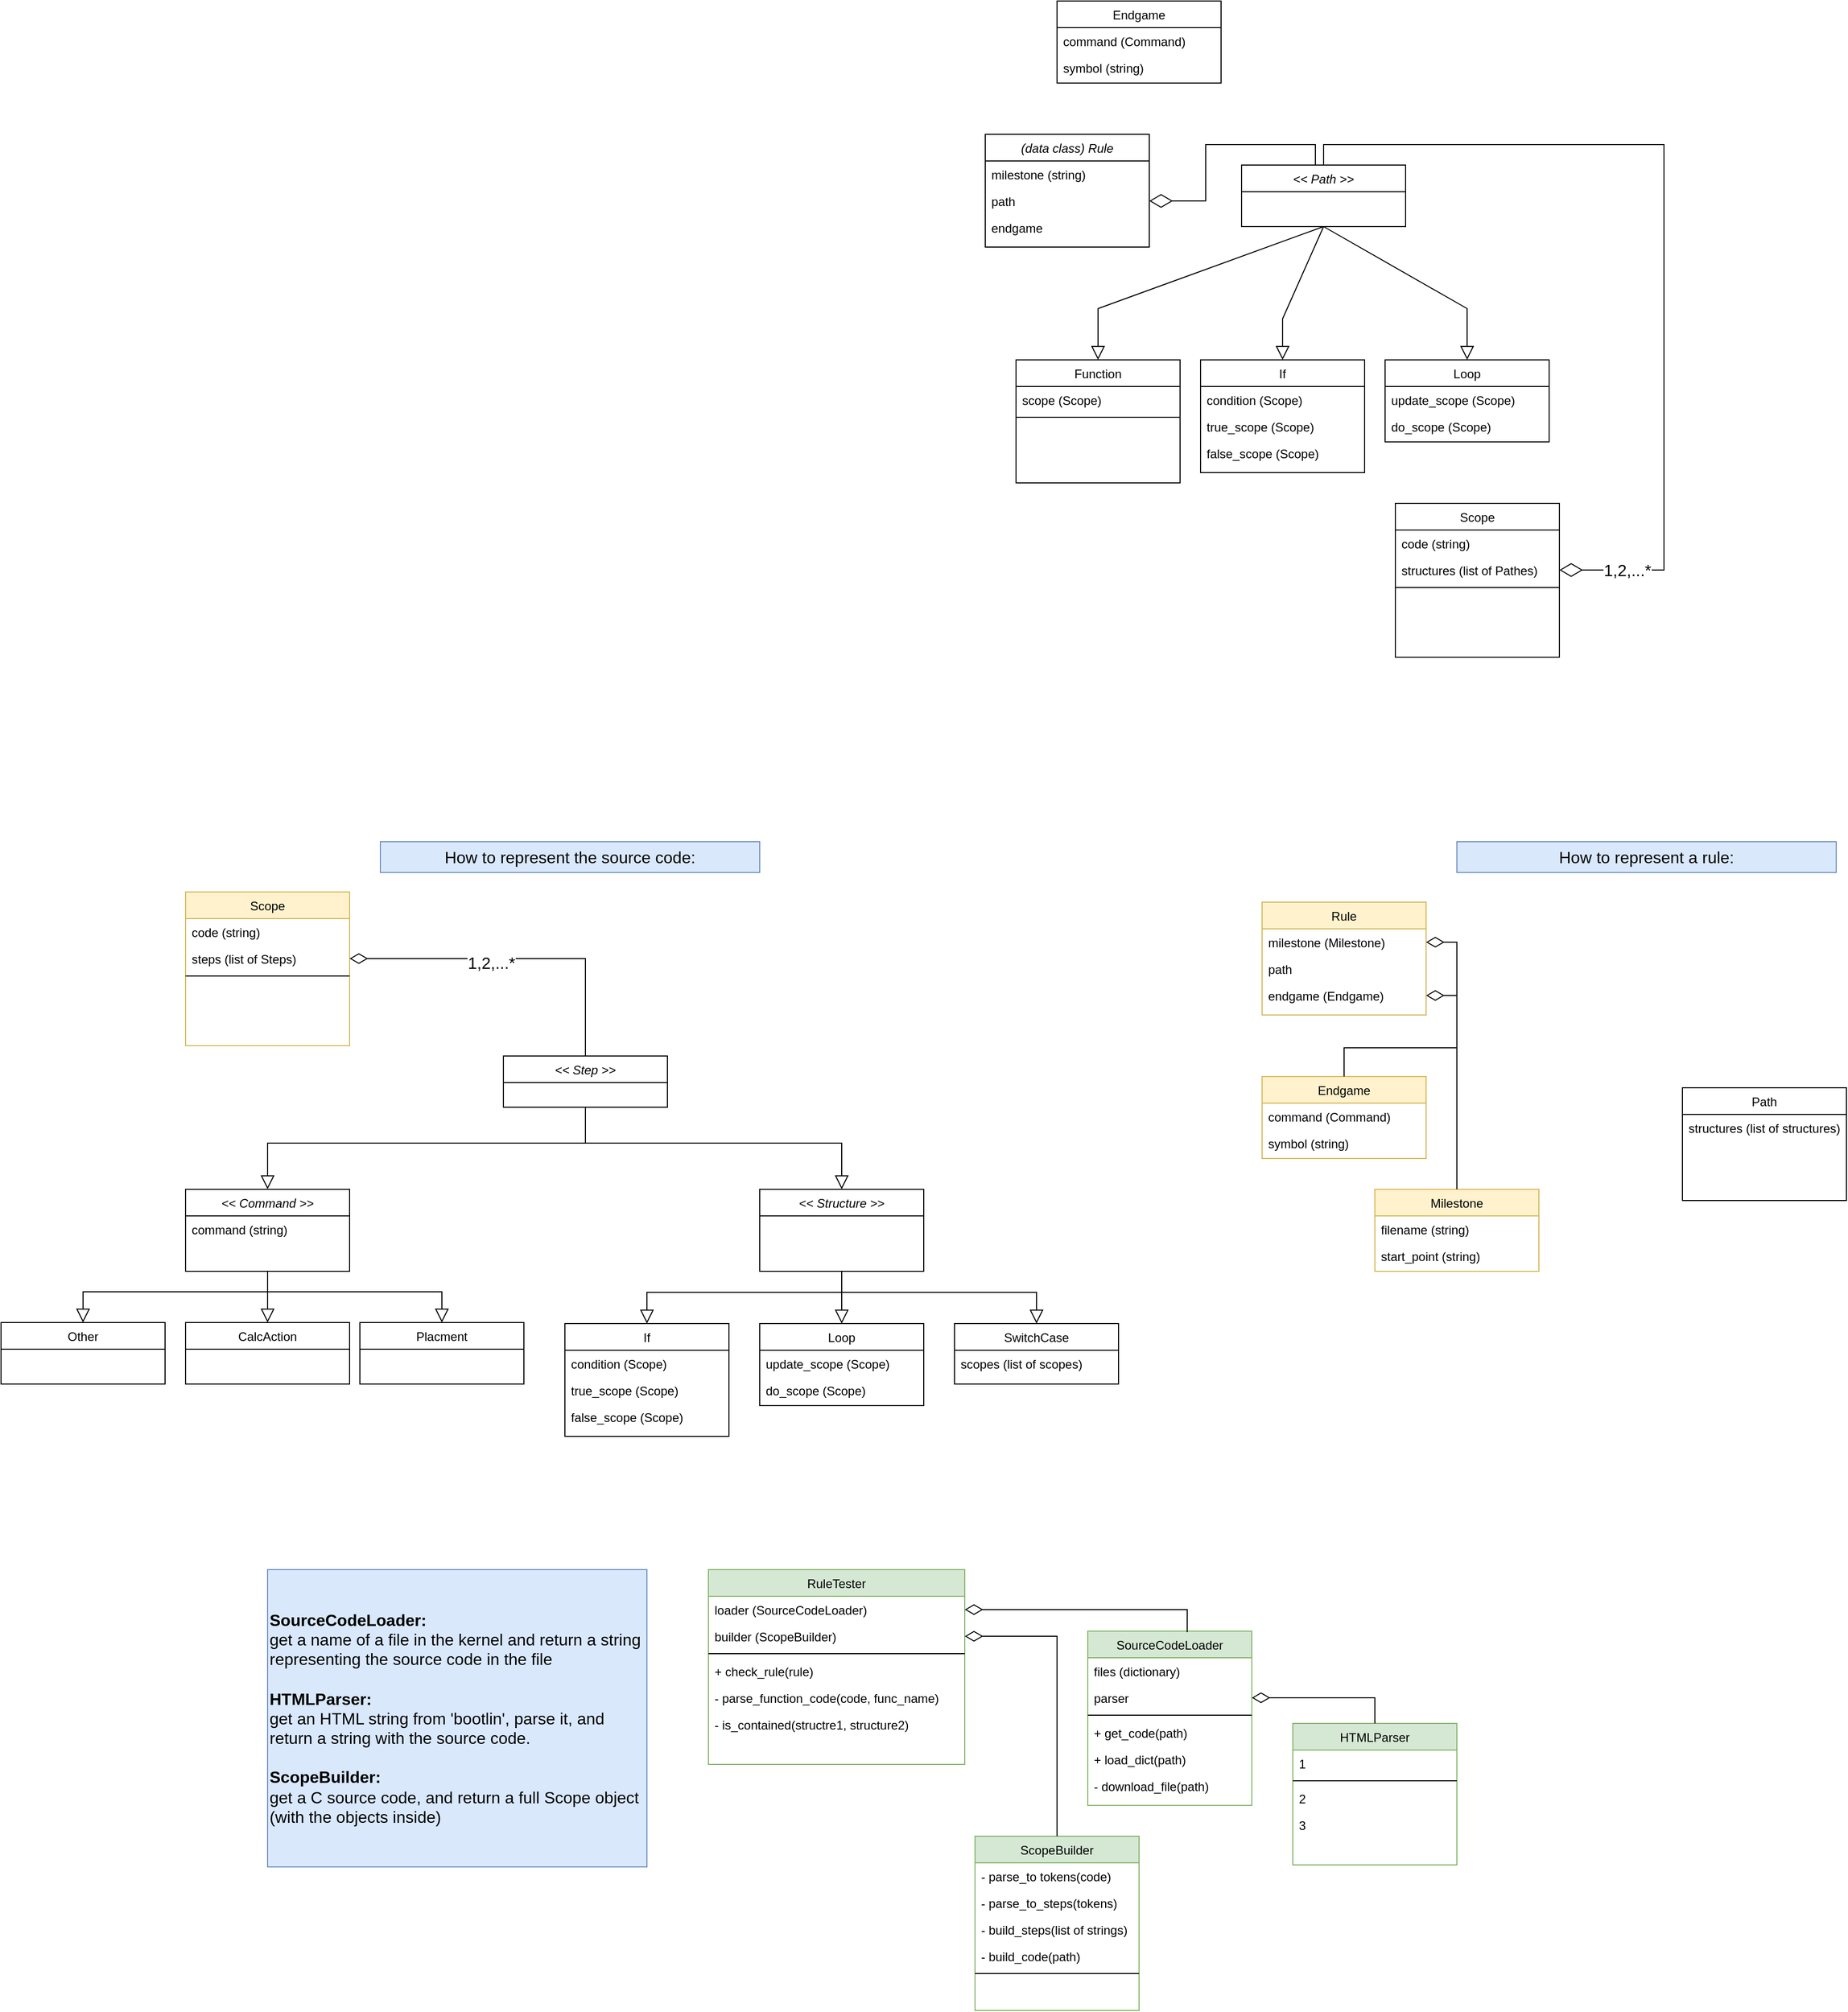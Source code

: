 <mxfile version="16.5.2" type="github">
  <diagram id="C5RBs43oDa-KdzZeNtuy" name="Page-1">
    <mxGraphModel dx="3076" dy="1963" grid="1" gridSize="10" guides="1" tooltips="1" connect="1" arrows="1" fold="1" page="1" pageScale="1" pageWidth="827" pageHeight="1169" math="0" shadow="0">
      <root>
        <mxCell id="WIyWlLk6GJQsqaUBKTNV-0" />
        <mxCell id="WIyWlLk6GJQsqaUBKTNV-1" parent="WIyWlLk6GJQsqaUBKTNV-0" />
        <mxCell id="zkfFHV4jXpPFQw0GAbJ--0" value="(data class) Rule" style="swimlane;fontStyle=2;align=center;verticalAlign=top;childLayout=stackLayout;horizontal=1;startSize=26;horizontalStack=0;resizeParent=1;resizeLast=0;collapsible=1;marginBottom=0;rounded=0;shadow=0;strokeWidth=1;" parent="WIyWlLk6GJQsqaUBKTNV-1" vertex="1">
          <mxGeometry x="-230" y="-920" width="160" height="110" as="geometry">
            <mxRectangle x="230" y="140" width="160" height="26" as="alternateBounds" />
          </mxGeometry>
        </mxCell>
        <mxCell id="zkfFHV4jXpPFQw0GAbJ--1" value="milestone (string)" style="text;align=left;verticalAlign=top;spacingLeft=4;spacingRight=4;overflow=hidden;rotatable=0;points=[[0,0.5],[1,0.5]];portConstraint=eastwest;" parent="zkfFHV4jXpPFQw0GAbJ--0" vertex="1">
          <mxGeometry y="26" width="160" height="26" as="geometry" />
        </mxCell>
        <mxCell id="zkfFHV4jXpPFQw0GAbJ--2" value="path" style="text;align=left;verticalAlign=top;spacingLeft=4;spacingRight=4;overflow=hidden;rotatable=0;points=[[0,0.5],[1,0.5]];portConstraint=eastwest;rounded=0;shadow=0;html=0;" parent="zkfFHV4jXpPFQw0GAbJ--0" vertex="1">
          <mxGeometry y="52" width="160" height="26" as="geometry" />
        </mxCell>
        <mxCell id="zkfFHV4jXpPFQw0GAbJ--3" value="endgame" style="text;align=left;verticalAlign=top;spacingLeft=4;spacingRight=4;overflow=hidden;rotatable=0;points=[[0,0.5],[1,0.5]];portConstraint=eastwest;rounded=0;shadow=0;html=0;" parent="zkfFHV4jXpPFQw0GAbJ--0" vertex="1">
          <mxGeometry y="78" width="160" height="26" as="geometry" />
        </mxCell>
        <mxCell id="aSu28l9oM5dl4ALJ778j-26" style="rounded=0;orthogonalLoop=1;jettySize=auto;html=1;exitX=0.5;exitY=1;exitDx=0;exitDy=0;entryX=0.5;entryY=0;entryDx=0;entryDy=0;endSize=11;endArrow=block;endFill=0;" parent="WIyWlLk6GJQsqaUBKTNV-1" source="zkfFHV4jXpPFQw0GAbJ--17" target="aSu28l9oM5dl4ALJ778j-20" edge="1">
          <mxGeometry relative="1" as="geometry">
            <Array as="points">
              <mxPoint x="240" y="-750" />
            </Array>
          </mxGeometry>
        </mxCell>
        <mxCell id="aSu28l9oM5dl4ALJ778j-27" style="edgeStyle=none;rounded=0;orthogonalLoop=1;jettySize=auto;html=1;exitX=0.5;exitY=1;exitDx=0;exitDy=0;entryX=0.5;entryY=0;entryDx=0;entryDy=0;endArrow=block;endFill=0;startSize=20;endSize=11;" parent="WIyWlLk6GJQsqaUBKTNV-1" source="zkfFHV4jXpPFQw0GAbJ--17" target="aSu28l9oM5dl4ALJ778j-0" edge="1">
          <mxGeometry relative="1" as="geometry">
            <Array as="points">
              <mxPoint x="-120" y="-750" />
            </Array>
          </mxGeometry>
        </mxCell>
        <mxCell id="aSu28l9oM5dl4ALJ778j-28" value="" style="edgeStyle=none;rounded=0;orthogonalLoop=1;jettySize=auto;html=1;entryX=0.5;entryY=0;entryDx=0;entryDy=0;exitX=0.5;exitY=1;exitDx=0;exitDy=0;endSize=11;endArrow=block;endFill=0;" parent="WIyWlLk6GJQsqaUBKTNV-1" source="zkfFHV4jXpPFQw0GAbJ--17" target="aSu28l9oM5dl4ALJ778j-16" edge="1">
          <mxGeometry relative="1" as="geometry">
            <Array as="points">
              <mxPoint x="60" y="-740" />
            </Array>
          </mxGeometry>
        </mxCell>
        <mxCell id="zkfFHV4jXpPFQw0GAbJ--17" value="&lt;&lt; Path &gt;&gt;" style="swimlane;fontStyle=2;align=center;verticalAlign=top;childLayout=stackLayout;horizontal=1;startSize=26;horizontalStack=0;resizeParent=1;resizeLast=0;collapsible=1;marginBottom=0;rounded=0;shadow=0;strokeWidth=1;" parent="WIyWlLk6GJQsqaUBKTNV-1" vertex="1">
          <mxGeometry x="20" y="-890" width="160" height="60" as="geometry">
            <mxRectangle x="550" y="140" width="160" height="26" as="alternateBounds" />
          </mxGeometry>
        </mxCell>
        <mxCell id="dLPN3ZFHaruueqm9p9zC-0" value="SourceCodeLoader" style="swimlane;fontStyle=0;align=center;verticalAlign=top;childLayout=stackLayout;horizontal=1;startSize=26;horizontalStack=0;resizeParent=1;resizeLast=0;collapsible=1;marginBottom=0;rounded=0;shadow=0;strokeWidth=1;fillColor=#d5e8d4;strokeColor=#82b366;" parent="WIyWlLk6GJQsqaUBKTNV-1" vertex="1">
          <mxGeometry x="-130" y="540" width="160" height="170" as="geometry">
            <mxRectangle x="230" y="140" width="160" height="26" as="alternateBounds" />
          </mxGeometry>
        </mxCell>
        <mxCell id="dLPN3ZFHaruueqm9p9zC-1" value="files (dictionary)" style="text;align=left;verticalAlign=top;spacingLeft=4;spacingRight=4;overflow=hidden;rotatable=0;points=[[0,0.5],[1,0.5]];portConstraint=eastwest;" parent="dLPN3ZFHaruueqm9p9zC-0" vertex="1">
          <mxGeometry y="26" width="160" height="26" as="geometry" />
        </mxCell>
        <mxCell id="dLPN3ZFHaruueqm9p9zC-2" value="parser" style="text;align=left;verticalAlign=top;spacingLeft=4;spacingRight=4;overflow=hidden;rotatable=0;points=[[0,0.5],[1,0.5]];portConstraint=eastwest;rounded=0;shadow=0;html=0;" parent="dLPN3ZFHaruueqm9p9zC-0" vertex="1">
          <mxGeometry y="52" width="160" height="26" as="geometry" />
        </mxCell>
        <mxCell id="dLPN3ZFHaruueqm9p9zC-4" value="" style="line;html=1;strokeWidth=1;align=left;verticalAlign=middle;spacingTop=-1;spacingLeft=3;spacingRight=3;rotatable=0;labelPosition=right;points=[];portConstraint=eastwest;" parent="dLPN3ZFHaruueqm9p9zC-0" vertex="1">
          <mxGeometry y="78" width="160" height="8" as="geometry" />
        </mxCell>
        <mxCell id="dLPN3ZFHaruueqm9p9zC-5" value="+ get_code(path)" style="text;align=left;verticalAlign=top;spacingLeft=4;spacingRight=4;overflow=hidden;rotatable=0;points=[[0,0.5],[1,0.5]];portConstraint=eastwest;" parent="dLPN3ZFHaruueqm9p9zC-0" vertex="1">
          <mxGeometry y="86" width="160" height="26" as="geometry" />
        </mxCell>
        <mxCell id="dLPN3ZFHaruueqm9p9zC-8" value="+ load_dict(path)" style="text;align=left;verticalAlign=top;spacingLeft=4;spacingRight=4;overflow=hidden;rotatable=0;points=[[0,0.5],[1,0.5]];portConstraint=eastwest;" parent="dLPN3ZFHaruueqm9p9zC-0" vertex="1">
          <mxGeometry y="112" width="160" height="26" as="geometry" />
        </mxCell>
        <mxCell id="dLPN3ZFHaruueqm9p9zC-9" value="- download_file(path)" style="text;align=left;verticalAlign=top;spacingLeft=4;spacingRight=4;overflow=hidden;rotatable=0;points=[[0,0.5],[1,0.5]];portConstraint=eastwest;" parent="dLPN3ZFHaruueqm9p9zC-0" vertex="1">
          <mxGeometry y="138" width="160" height="26" as="geometry" />
        </mxCell>
        <mxCell id="dLPN3ZFHaruueqm9p9zC-11" value="HTMLParser" style="swimlane;fontStyle=0;align=center;verticalAlign=top;childLayout=stackLayout;horizontal=1;startSize=26;horizontalStack=0;resizeParent=1;resizeLast=0;collapsible=1;marginBottom=0;rounded=0;shadow=0;strokeWidth=1;fillColor=#d5e8d4;strokeColor=#82b366;" parent="WIyWlLk6GJQsqaUBKTNV-1" vertex="1">
          <mxGeometry x="70" y="630" width="160" height="138" as="geometry">
            <mxRectangle x="130" y="380" width="160" height="26" as="alternateBounds" />
          </mxGeometry>
        </mxCell>
        <mxCell id="dLPN3ZFHaruueqm9p9zC-13" value="1" style="text;align=left;verticalAlign=top;spacingLeft=4;spacingRight=4;overflow=hidden;rotatable=0;points=[[0,0.5],[1,0.5]];portConstraint=eastwest;rounded=0;shadow=0;html=0;" parent="dLPN3ZFHaruueqm9p9zC-11" vertex="1">
          <mxGeometry y="26" width="160" height="26" as="geometry" />
        </mxCell>
        <mxCell id="dLPN3ZFHaruueqm9p9zC-14" value="" style="line;html=1;strokeWidth=1;align=left;verticalAlign=middle;spacingTop=-1;spacingLeft=3;spacingRight=3;rotatable=0;labelPosition=right;points=[];portConstraint=eastwest;" parent="dLPN3ZFHaruueqm9p9zC-11" vertex="1">
          <mxGeometry y="52" width="160" height="8" as="geometry" />
        </mxCell>
        <mxCell id="aSu28l9oM5dl4ALJ778j-43" value="2" style="text;align=left;verticalAlign=top;spacingLeft=4;spacingRight=4;overflow=hidden;rotatable=0;points=[[0,0.5],[1,0.5]];portConstraint=eastwest;rounded=0;shadow=0;html=0;" parent="dLPN3ZFHaruueqm9p9zC-11" vertex="1">
          <mxGeometry y="60" width="160" height="26" as="geometry" />
        </mxCell>
        <mxCell id="aSu28l9oM5dl4ALJ778j-44" value="3" style="text;align=left;verticalAlign=top;spacingLeft=4;spacingRight=4;overflow=hidden;rotatable=0;points=[[0,0.5],[1,0.5]];portConstraint=eastwest;rounded=0;shadow=0;html=0;" parent="dLPN3ZFHaruueqm9p9zC-11" vertex="1">
          <mxGeometry y="86" width="160" height="26" as="geometry" />
        </mxCell>
        <mxCell id="yWlzZ3tE7VOGBfUjtbnt-1" value="" style="edgeStyle=orthogonalEdgeStyle;rounded=0;orthogonalLoop=1;jettySize=auto;html=1;entryX=0.45;entryY=0;entryDx=0;entryDy=0;entryPerimeter=0;endArrow=none;endFill=0;startArrow=diamondThin;startFill=0;startSize=20;" parent="WIyWlLk6GJQsqaUBKTNV-1" source="zkfFHV4jXpPFQw0GAbJ--2" target="zkfFHV4jXpPFQw0GAbJ--17" edge="1">
          <mxGeometry relative="1" as="geometry">
            <Array as="points">
              <mxPoint x="-15" y="-855" />
              <mxPoint x="-15" y="-910" />
              <mxPoint x="92" y="-910" />
            </Array>
          </mxGeometry>
        </mxCell>
        <mxCell id="yWlzZ3tE7VOGBfUjtbnt-3" value="Scope" style="swimlane;fontStyle=0;align=center;verticalAlign=top;childLayout=stackLayout;horizontal=1;startSize=26;horizontalStack=0;resizeParent=1;resizeLast=0;collapsible=1;marginBottom=0;rounded=0;shadow=0;strokeWidth=1;" parent="WIyWlLk6GJQsqaUBKTNV-1" vertex="1">
          <mxGeometry x="170" y="-560" width="160" height="150" as="geometry">
            <mxRectangle x="550" y="140" width="160" height="26" as="alternateBounds" />
          </mxGeometry>
        </mxCell>
        <mxCell id="yWlzZ3tE7VOGBfUjtbnt-4" value="code (string)" style="text;align=left;verticalAlign=top;spacingLeft=4;spacingRight=4;overflow=hidden;rotatable=0;points=[[0,0.5],[1,0.5]];portConstraint=eastwest;" parent="yWlzZ3tE7VOGBfUjtbnt-3" vertex="1">
          <mxGeometry y="26" width="160" height="26" as="geometry" />
        </mxCell>
        <mxCell id="yWlzZ3tE7VOGBfUjtbnt-5" value="structures (list of Pathes)" style="text;align=left;verticalAlign=top;spacingLeft=4;spacingRight=4;overflow=hidden;rotatable=0;points=[[0,0.5],[1,0.5]];portConstraint=eastwest;rounded=0;shadow=0;html=0;" parent="yWlzZ3tE7VOGBfUjtbnt-3" vertex="1">
          <mxGeometry y="52" width="160" height="26" as="geometry" />
        </mxCell>
        <mxCell id="yWlzZ3tE7VOGBfUjtbnt-9" value="" style="line;html=1;strokeWidth=1;align=left;verticalAlign=middle;spacingTop=-1;spacingLeft=3;spacingRight=3;rotatable=0;labelPosition=right;points=[];portConstraint=eastwest;" parent="yWlzZ3tE7VOGBfUjtbnt-3" vertex="1">
          <mxGeometry y="78" width="160" height="8" as="geometry" />
        </mxCell>
        <mxCell id="aSu28l9oM5dl4ALJ778j-0" value="Function" style="swimlane;fontStyle=0;align=center;verticalAlign=top;childLayout=stackLayout;horizontal=1;startSize=26;horizontalStack=0;resizeParent=1;resizeLast=0;collapsible=1;marginBottom=0;rounded=0;shadow=0;strokeWidth=1;" parent="WIyWlLk6GJQsqaUBKTNV-1" vertex="1">
          <mxGeometry x="-200" y="-700" width="160" height="120" as="geometry">
            <mxRectangle x="550" y="140" width="160" height="26" as="alternateBounds" />
          </mxGeometry>
        </mxCell>
        <mxCell id="aSu28l9oM5dl4ALJ778j-1" value="scope (Scope)" style="text;align=left;verticalAlign=top;spacingLeft=4;spacingRight=4;overflow=hidden;rotatable=0;points=[[0,0.5],[1,0.5]];portConstraint=eastwest;rounded=0;shadow=0;html=0;" parent="aSu28l9oM5dl4ALJ778j-0" vertex="1">
          <mxGeometry y="26" width="160" height="26" as="geometry" />
        </mxCell>
        <mxCell id="aSu28l9oM5dl4ALJ778j-2" value="" style="line;html=1;strokeWidth=1;align=left;verticalAlign=middle;spacingTop=-1;spacingLeft=3;spacingRight=3;rotatable=0;labelPosition=right;points=[];portConstraint=eastwest;" parent="aSu28l9oM5dl4ALJ778j-0" vertex="1">
          <mxGeometry y="52" width="160" height="8" as="geometry" />
        </mxCell>
        <mxCell id="aSu28l9oM5dl4ALJ778j-16" value="If" style="swimlane;fontStyle=0;align=center;verticalAlign=top;childLayout=stackLayout;horizontal=1;startSize=26;horizontalStack=0;resizeParent=1;resizeLast=0;collapsible=1;marginBottom=0;rounded=0;shadow=0;strokeWidth=1;" parent="WIyWlLk6GJQsqaUBKTNV-1" vertex="1">
          <mxGeometry x="-20" y="-700" width="160" height="110" as="geometry">
            <mxRectangle x="230" y="140" width="160" height="26" as="alternateBounds" />
          </mxGeometry>
        </mxCell>
        <mxCell id="aSu28l9oM5dl4ALJ778j-17" value="condition (Scope)" style="text;align=left;verticalAlign=top;spacingLeft=4;spacingRight=4;overflow=hidden;rotatable=0;points=[[0,0.5],[1,0.5]];portConstraint=eastwest;" parent="aSu28l9oM5dl4ALJ778j-16" vertex="1">
          <mxGeometry y="26" width="160" height="26" as="geometry" />
        </mxCell>
        <mxCell id="aSu28l9oM5dl4ALJ778j-18" value="true_scope (Scope)" style="text;align=left;verticalAlign=top;spacingLeft=4;spacingRight=4;overflow=hidden;rotatable=0;points=[[0,0.5],[1,0.5]];portConstraint=eastwest;rounded=0;shadow=0;html=0;" parent="aSu28l9oM5dl4ALJ778j-16" vertex="1">
          <mxGeometry y="52" width="160" height="26" as="geometry" />
        </mxCell>
        <mxCell id="aSu28l9oM5dl4ALJ778j-19" value="false_scope (Scope)" style="text;align=left;verticalAlign=top;spacingLeft=4;spacingRight=4;overflow=hidden;rotatable=0;points=[[0,0.5],[1,0.5]];portConstraint=eastwest;rounded=0;shadow=0;html=0;" parent="aSu28l9oM5dl4ALJ778j-16" vertex="1">
          <mxGeometry y="78" width="160" height="26" as="geometry" />
        </mxCell>
        <mxCell id="aSu28l9oM5dl4ALJ778j-20" value="Loop" style="swimlane;fontStyle=0;align=center;verticalAlign=top;childLayout=stackLayout;horizontal=1;startSize=26;horizontalStack=0;resizeParent=1;resizeLast=0;collapsible=1;marginBottom=0;rounded=0;shadow=0;strokeWidth=1;" parent="WIyWlLk6GJQsqaUBKTNV-1" vertex="1">
          <mxGeometry x="160" y="-700" width="160" height="80" as="geometry">
            <mxRectangle x="230" y="140" width="160" height="26" as="alternateBounds" />
          </mxGeometry>
        </mxCell>
        <mxCell id="aSu28l9oM5dl4ALJ778j-21" value="update_scope (Scope)" style="text;align=left;verticalAlign=top;spacingLeft=4;spacingRight=4;overflow=hidden;rotatable=0;points=[[0,0.5],[1,0.5]];portConstraint=eastwest;" parent="aSu28l9oM5dl4ALJ778j-20" vertex="1">
          <mxGeometry y="26" width="160" height="26" as="geometry" />
        </mxCell>
        <mxCell id="aSu28l9oM5dl4ALJ778j-22" value="do_scope (Scope)" style="text;align=left;verticalAlign=top;spacingLeft=4;spacingRight=4;overflow=hidden;rotatable=0;points=[[0,0.5],[1,0.5]];portConstraint=eastwest;rounded=0;shadow=0;html=0;" parent="aSu28l9oM5dl4ALJ778j-20" vertex="1">
          <mxGeometry y="52" width="160" height="26" as="geometry" />
        </mxCell>
        <mxCell id="aSu28l9oM5dl4ALJ778j-34" style="edgeStyle=none;rounded=0;orthogonalLoop=1;jettySize=auto;html=1;entryX=0.5;entryY=0;entryDx=0;entryDy=0;fontSize=16;endArrow=none;endFill=0;startSize=20;endSize=11;startArrow=diamondThin;startFill=0;exitX=1;exitY=0.5;exitDx=0;exitDy=0;" parent="WIyWlLk6GJQsqaUBKTNV-1" source="yWlzZ3tE7VOGBfUjtbnt-5" target="zkfFHV4jXpPFQw0GAbJ--17" edge="1">
          <mxGeometry relative="1" as="geometry">
            <mxPoint x="320" y="-491" as="sourcePoint" />
            <mxPoint x="112.08" y="-900.96" as="targetPoint" />
            <Array as="points">
              <mxPoint x="432" y="-495" />
              <mxPoint x="432" y="-910" />
              <mxPoint x="100" y="-910" />
            </Array>
          </mxGeometry>
        </mxCell>
        <mxCell id="aSu28l9oM5dl4ALJ778j-36" value="1,2,...*" style="edgeLabel;html=1;align=center;verticalAlign=middle;resizable=0;points=[];fontSize=16;" parent="aSu28l9oM5dl4ALJ778j-34" vertex="1" connectable="0">
          <mxGeometry x="-0.849" relative="1" as="geometry">
            <mxPoint as="offset" />
          </mxGeometry>
        </mxCell>
        <mxCell id="aSu28l9oM5dl4ALJ778j-37" value="Endgame" style="swimlane;fontStyle=0;align=center;verticalAlign=top;childLayout=stackLayout;horizontal=1;startSize=26;horizontalStack=0;resizeParent=1;resizeLast=0;collapsible=1;marginBottom=0;rounded=0;shadow=0;strokeWidth=1;" parent="WIyWlLk6GJQsqaUBKTNV-1" vertex="1">
          <mxGeometry x="-160" y="-1050" width="160" height="80" as="geometry">
            <mxRectangle x="230" y="140" width="160" height="26" as="alternateBounds" />
          </mxGeometry>
        </mxCell>
        <mxCell id="aSu28l9oM5dl4ALJ778j-38" value="command (Command)" style="text;align=left;verticalAlign=top;spacingLeft=4;spacingRight=4;overflow=hidden;rotatable=0;points=[[0,0.5],[1,0.5]];portConstraint=eastwest;" parent="aSu28l9oM5dl4ALJ778j-37" vertex="1">
          <mxGeometry y="26" width="160" height="26" as="geometry" />
        </mxCell>
        <mxCell id="aSu28l9oM5dl4ALJ778j-39" value="symbol (string)" style="text;align=left;verticalAlign=top;spacingLeft=4;spacingRight=4;overflow=hidden;rotatable=0;points=[[0,0.5],[1,0.5]];portConstraint=eastwest;rounded=0;shadow=0;html=0;" parent="aSu28l9oM5dl4ALJ778j-37" vertex="1">
          <mxGeometry y="52" width="160" height="26" as="geometry" />
        </mxCell>
        <mxCell id="aSu28l9oM5dl4ALJ778j-45" value="RuleTester" style="swimlane;fontStyle=0;align=center;verticalAlign=top;childLayout=stackLayout;horizontal=1;startSize=26;horizontalStack=0;resizeParent=1;resizeLast=0;collapsible=1;marginBottom=0;rounded=0;shadow=0;strokeWidth=1;fillColor=#d5e8d4;strokeColor=#82b366;" parent="WIyWlLk6GJQsqaUBKTNV-1" vertex="1">
          <mxGeometry x="-500" y="480" width="250" height="190" as="geometry">
            <mxRectangle x="230" y="140" width="160" height="26" as="alternateBounds" />
          </mxGeometry>
        </mxCell>
        <mxCell id="NmtfxuJke1gbJ19TWnae-45" value="loader (SourceCodeLoader)" style="text;align=left;verticalAlign=top;spacingLeft=4;spacingRight=4;overflow=hidden;rotatable=0;points=[[0,0.5],[1,0.5]];portConstraint=eastwest;" vertex="1" parent="aSu28l9oM5dl4ALJ778j-45">
          <mxGeometry y="26" width="250" height="26" as="geometry" />
        </mxCell>
        <mxCell id="aSu28l9oM5dl4ALJ778j-46" value="builder (ScopeBuilder)" style="text;align=left;verticalAlign=top;spacingLeft=4;spacingRight=4;overflow=hidden;rotatable=0;points=[[0,0.5],[1,0.5]];portConstraint=eastwest;" parent="aSu28l9oM5dl4ALJ778j-45" vertex="1">
          <mxGeometry y="52" width="250" height="26" as="geometry" />
        </mxCell>
        <mxCell id="aSu28l9oM5dl4ALJ778j-48" value="" style="line;html=1;strokeWidth=1;align=left;verticalAlign=middle;spacingTop=-1;spacingLeft=3;spacingRight=3;rotatable=0;labelPosition=right;points=[];portConstraint=eastwest;" parent="aSu28l9oM5dl4ALJ778j-45" vertex="1">
          <mxGeometry y="78" width="250" height="8" as="geometry" />
        </mxCell>
        <mxCell id="aSu28l9oM5dl4ALJ778j-65" value="+ check_rule(rule)" style="text;align=left;verticalAlign=top;spacingLeft=4;spacingRight=4;overflow=hidden;rotatable=0;points=[[0,0.5],[1,0.5]];portConstraint=eastwest;" parent="aSu28l9oM5dl4ALJ778j-45" vertex="1">
          <mxGeometry y="86" width="250" height="26" as="geometry" />
        </mxCell>
        <mxCell id="aSu28l9oM5dl4ALJ778j-49" value="- parse_function_code(code, func_name)" style="text;align=left;verticalAlign=top;spacingLeft=4;spacingRight=4;overflow=hidden;rotatable=0;points=[[0,0.5],[1,0.5]];portConstraint=eastwest;" parent="aSu28l9oM5dl4ALJ778j-45" vertex="1">
          <mxGeometry y="112" width="250" height="26" as="geometry" />
        </mxCell>
        <mxCell id="aSu28l9oM5dl4ALJ778j-50" value="- is_contained(structre1, structure2)" style="text;align=left;verticalAlign=top;spacingLeft=4;spacingRight=4;overflow=hidden;rotatable=0;points=[[0,0.5],[1,0.5]];portConstraint=eastwest;" parent="aSu28l9oM5dl4ALJ778j-45" vertex="1">
          <mxGeometry y="138" width="250" height="26" as="geometry" />
        </mxCell>
        <mxCell id="NmtfxuJke1gbJ19TWnae-6" style="edgeStyle=orthogonalEdgeStyle;rounded=0;orthogonalLoop=1;jettySize=auto;html=1;exitX=0.5;exitY=1;exitDx=0;exitDy=0;endArrow=block;endFill=0;startSize=6;endSize=11;" edge="1" parent="WIyWlLk6GJQsqaUBKTNV-1" source="NmtfxuJke1gbJ19TWnae-0" target="NmtfxuJke1gbJ19TWnae-3">
          <mxGeometry relative="1" as="geometry" />
        </mxCell>
        <mxCell id="NmtfxuJke1gbJ19TWnae-7" style="edgeStyle=orthogonalEdgeStyle;rounded=0;orthogonalLoop=1;jettySize=auto;html=1;exitX=0.5;exitY=1;exitDx=0;exitDy=0;endArrow=block;endFill=0;startSize=6;endSize=11;" edge="1" parent="WIyWlLk6GJQsqaUBKTNV-1" source="NmtfxuJke1gbJ19TWnae-0" target="NmtfxuJke1gbJ19TWnae-5">
          <mxGeometry relative="1" as="geometry" />
        </mxCell>
        <mxCell id="NmtfxuJke1gbJ19TWnae-61" style="edgeStyle=orthogonalEdgeStyle;rounded=0;orthogonalLoop=1;jettySize=auto;html=1;exitX=0.5;exitY=1;exitDx=0;exitDy=0;fontSize=16;startArrow=none;startFill=0;endArrow=block;endFill=0;startSize=15;endSize=11;sourcePerimeterSpacing=6;strokeWidth=1;" edge="1" parent="WIyWlLk6GJQsqaUBKTNV-1" source="NmtfxuJke1gbJ19TWnae-0" target="NmtfxuJke1gbJ19TWnae-59">
          <mxGeometry relative="1" as="geometry" />
        </mxCell>
        <mxCell id="NmtfxuJke1gbJ19TWnae-0" value="&lt;&lt; Command &gt;&gt;" style="swimlane;fontStyle=2;align=center;verticalAlign=top;childLayout=stackLayout;horizontal=1;startSize=26;horizontalStack=0;resizeParent=1;resizeLast=0;collapsible=1;marginBottom=0;rounded=0;shadow=0;strokeWidth=1;" vertex="1" parent="WIyWlLk6GJQsqaUBKTNV-1">
          <mxGeometry x="-1010" y="109" width="160" height="80" as="geometry">
            <mxRectangle x="230" y="140" width="160" height="26" as="alternateBounds" />
          </mxGeometry>
        </mxCell>
        <mxCell id="NmtfxuJke1gbJ19TWnae-4" value="command (string)" style="text;align=left;verticalAlign=top;spacingLeft=4;spacingRight=4;overflow=hidden;rotatable=0;points=[[0,0.5],[1,0.5]];portConstraint=eastwest;" vertex="1" parent="NmtfxuJke1gbJ19TWnae-0">
          <mxGeometry y="26" width="160" height="26" as="geometry" />
        </mxCell>
        <mxCell id="NmtfxuJke1gbJ19TWnae-3" value="CalcAction" style="swimlane;fontStyle=0;align=center;verticalAlign=top;childLayout=stackLayout;horizontal=1;startSize=26;horizontalStack=0;resizeParent=1;resizeLast=0;collapsible=1;marginBottom=0;rounded=0;shadow=0;strokeWidth=1;" vertex="1" parent="WIyWlLk6GJQsqaUBKTNV-1">
          <mxGeometry x="-1010" y="239" width="160" height="60" as="geometry">
            <mxRectangle x="230" y="140" width="160" height="26" as="alternateBounds" />
          </mxGeometry>
        </mxCell>
        <mxCell id="NmtfxuJke1gbJ19TWnae-5" value="Placment" style="swimlane;fontStyle=0;align=center;verticalAlign=top;childLayout=stackLayout;horizontal=1;startSize=26;horizontalStack=0;resizeParent=1;resizeLast=0;collapsible=1;marginBottom=0;rounded=0;shadow=0;strokeWidth=1;" vertex="1" parent="WIyWlLk6GJQsqaUBKTNV-1">
          <mxGeometry x="-840" y="239" width="160" height="60" as="geometry">
            <mxRectangle x="230" y="140" width="160" height="26" as="alternateBounds" />
          </mxGeometry>
        </mxCell>
        <mxCell id="NmtfxuJke1gbJ19TWnae-21" style="edgeStyle=orthogonalEdgeStyle;rounded=0;orthogonalLoop=1;jettySize=auto;html=1;exitX=0.5;exitY=1;exitDx=0;exitDy=0;entryX=0.5;entryY=0;entryDx=0;entryDy=0;endArrow=block;endFill=0;startSize=6;endSize=11;" edge="1" parent="WIyWlLk6GJQsqaUBKTNV-1" source="NmtfxuJke1gbJ19TWnae-8" target="NmtfxuJke1gbJ19TWnae-10">
          <mxGeometry relative="1" as="geometry" />
        </mxCell>
        <mxCell id="NmtfxuJke1gbJ19TWnae-22" style="edgeStyle=orthogonalEdgeStyle;rounded=0;orthogonalLoop=1;jettySize=auto;html=1;exitX=0.5;exitY=1;exitDx=0;exitDy=0;entryX=0.5;entryY=0;entryDx=0;entryDy=0;endArrow=block;endFill=0;startSize=6;endSize=11;" edge="1" parent="WIyWlLk6GJQsqaUBKTNV-1" source="NmtfxuJke1gbJ19TWnae-8" target="NmtfxuJke1gbJ19TWnae-14">
          <mxGeometry relative="1" as="geometry" />
        </mxCell>
        <mxCell id="NmtfxuJke1gbJ19TWnae-23" style="edgeStyle=orthogonalEdgeStyle;rounded=0;orthogonalLoop=1;jettySize=auto;html=1;exitX=0.5;exitY=1;exitDx=0;exitDy=0;endArrow=block;endFill=0;startSize=6;endSize=11;" edge="1" parent="WIyWlLk6GJQsqaUBKTNV-1" source="NmtfxuJke1gbJ19TWnae-8" target="NmtfxuJke1gbJ19TWnae-17">
          <mxGeometry relative="1" as="geometry" />
        </mxCell>
        <mxCell id="NmtfxuJke1gbJ19TWnae-8" value="&lt;&lt; Structure &gt;&gt;" style="swimlane;fontStyle=2;align=center;verticalAlign=top;childLayout=stackLayout;horizontal=1;startSize=26;horizontalStack=0;resizeParent=1;resizeLast=0;collapsible=1;marginBottom=0;rounded=0;shadow=0;strokeWidth=1;" vertex="1" parent="WIyWlLk6GJQsqaUBKTNV-1">
          <mxGeometry x="-450" y="109" width="160" height="80" as="geometry">
            <mxRectangle x="230" y="140" width="160" height="26" as="alternateBounds" />
          </mxGeometry>
        </mxCell>
        <mxCell id="NmtfxuJke1gbJ19TWnae-10" value="If" style="swimlane;fontStyle=0;align=center;verticalAlign=top;childLayout=stackLayout;horizontal=1;startSize=26;horizontalStack=0;resizeParent=1;resizeLast=0;collapsible=1;marginBottom=0;rounded=0;shadow=0;strokeWidth=1;" vertex="1" parent="WIyWlLk6GJQsqaUBKTNV-1">
          <mxGeometry x="-640" y="240" width="160" height="110" as="geometry">
            <mxRectangle x="230" y="140" width="160" height="26" as="alternateBounds" />
          </mxGeometry>
        </mxCell>
        <mxCell id="NmtfxuJke1gbJ19TWnae-11" value="condition (Scope)" style="text;align=left;verticalAlign=top;spacingLeft=4;spacingRight=4;overflow=hidden;rotatable=0;points=[[0,0.5],[1,0.5]];portConstraint=eastwest;" vertex="1" parent="NmtfxuJke1gbJ19TWnae-10">
          <mxGeometry y="26" width="160" height="26" as="geometry" />
        </mxCell>
        <mxCell id="NmtfxuJke1gbJ19TWnae-12" value="true_scope (Scope)" style="text;align=left;verticalAlign=top;spacingLeft=4;spacingRight=4;overflow=hidden;rotatable=0;points=[[0,0.5],[1,0.5]];portConstraint=eastwest;rounded=0;shadow=0;html=0;" vertex="1" parent="NmtfxuJke1gbJ19TWnae-10">
          <mxGeometry y="52" width="160" height="26" as="geometry" />
        </mxCell>
        <mxCell id="NmtfxuJke1gbJ19TWnae-13" value="false_scope (Scope)" style="text;align=left;verticalAlign=top;spacingLeft=4;spacingRight=4;overflow=hidden;rotatable=0;points=[[0,0.5],[1,0.5]];portConstraint=eastwest;rounded=0;shadow=0;html=0;" vertex="1" parent="NmtfxuJke1gbJ19TWnae-10">
          <mxGeometry y="78" width="160" height="26" as="geometry" />
        </mxCell>
        <mxCell id="NmtfxuJke1gbJ19TWnae-14" value="Loop" style="swimlane;fontStyle=0;align=center;verticalAlign=top;childLayout=stackLayout;horizontal=1;startSize=26;horizontalStack=0;resizeParent=1;resizeLast=0;collapsible=1;marginBottom=0;rounded=0;shadow=0;strokeWidth=1;" vertex="1" parent="WIyWlLk6GJQsqaUBKTNV-1">
          <mxGeometry x="-450" y="240" width="160" height="80" as="geometry">
            <mxRectangle x="230" y="140" width="160" height="26" as="alternateBounds" />
          </mxGeometry>
        </mxCell>
        <mxCell id="NmtfxuJke1gbJ19TWnae-15" value="update_scope (Scope)" style="text;align=left;verticalAlign=top;spacingLeft=4;spacingRight=4;overflow=hidden;rotatable=0;points=[[0,0.5],[1,0.5]];portConstraint=eastwest;" vertex="1" parent="NmtfxuJke1gbJ19TWnae-14">
          <mxGeometry y="26" width="160" height="26" as="geometry" />
        </mxCell>
        <mxCell id="NmtfxuJke1gbJ19TWnae-16" value="do_scope (Scope)" style="text;align=left;verticalAlign=top;spacingLeft=4;spacingRight=4;overflow=hidden;rotatable=0;points=[[0,0.5],[1,0.5]];portConstraint=eastwest;rounded=0;shadow=0;html=0;" vertex="1" parent="NmtfxuJke1gbJ19TWnae-14">
          <mxGeometry y="52" width="160" height="26" as="geometry" />
        </mxCell>
        <mxCell id="NmtfxuJke1gbJ19TWnae-17" value="SwitchCase" style="swimlane;fontStyle=0;align=center;verticalAlign=top;childLayout=stackLayout;horizontal=1;startSize=26;horizontalStack=0;resizeParent=1;resizeLast=0;collapsible=1;marginBottom=0;rounded=0;shadow=0;strokeWidth=1;" vertex="1" parent="WIyWlLk6GJQsqaUBKTNV-1">
          <mxGeometry x="-260" y="240" width="160" height="59" as="geometry">
            <mxRectangle x="230" y="140" width="160" height="26" as="alternateBounds" />
          </mxGeometry>
        </mxCell>
        <mxCell id="NmtfxuJke1gbJ19TWnae-18" value="scopes (list of scopes)" style="text;align=left;verticalAlign=top;spacingLeft=4;spacingRight=4;overflow=hidden;rotatable=0;points=[[0,0.5],[1,0.5]];portConstraint=eastwest;" vertex="1" parent="NmtfxuJke1gbJ19TWnae-17">
          <mxGeometry y="26" width="160" height="26" as="geometry" />
        </mxCell>
        <mxCell id="NmtfxuJke1gbJ19TWnae-26" style="edgeStyle=orthogonalEdgeStyle;rounded=0;orthogonalLoop=1;jettySize=auto;html=1;exitX=0.5;exitY=1;exitDx=0;exitDy=0;endArrow=block;endFill=0;startSize=6;endSize=11;" edge="1" parent="WIyWlLk6GJQsqaUBKTNV-1" source="NmtfxuJke1gbJ19TWnae-24" target="NmtfxuJke1gbJ19TWnae-0">
          <mxGeometry relative="1" as="geometry" />
        </mxCell>
        <mxCell id="NmtfxuJke1gbJ19TWnae-27" style="edgeStyle=orthogonalEdgeStyle;rounded=0;orthogonalLoop=1;jettySize=auto;html=1;exitX=0.5;exitY=1;exitDx=0;exitDy=0;endArrow=block;endFill=0;startSize=6;endSize=11;" edge="1" parent="WIyWlLk6GJQsqaUBKTNV-1" source="NmtfxuJke1gbJ19TWnae-24" target="NmtfxuJke1gbJ19TWnae-8">
          <mxGeometry relative="1" as="geometry" />
        </mxCell>
        <mxCell id="NmtfxuJke1gbJ19TWnae-24" value="&lt;&lt; Step &gt;&gt;" style="swimlane;fontStyle=2;align=center;verticalAlign=top;childLayout=stackLayout;horizontal=1;startSize=26;horizontalStack=0;resizeParent=1;resizeLast=0;collapsible=1;marginBottom=0;rounded=0;shadow=0;strokeWidth=1;" vertex="1" parent="WIyWlLk6GJQsqaUBKTNV-1">
          <mxGeometry x="-700" y="-21" width="160" height="50" as="geometry">
            <mxRectangle x="230" y="140" width="160" height="26" as="alternateBounds" />
          </mxGeometry>
        </mxCell>
        <mxCell id="NmtfxuJke1gbJ19TWnae-28" value="Scope" style="swimlane;fontStyle=0;align=center;verticalAlign=top;childLayout=stackLayout;horizontal=1;startSize=26;horizontalStack=0;resizeParent=1;resizeLast=0;collapsible=1;marginBottom=0;rounded=0;shadow=0;strokeWidth=1;fillColor=#fff2cc;strokeColor=#d6b656;" vertex="1" parent="WIyWlLk6GJQsqaUBKTNV-1">
          <mxGeometry x="-1010" y="-181" width="160" height="150" as="geometry">
            <mxRectangle x="550" y="140" width="160" height="26" as="alternateBounds" />
          </mxGeometry>
        </mxCell>
        <mxCell id="NmtfxuJke1gbJ19TWnae-29" value="code (string)" style="text;align=left;verticalAlign=top;spacingLeft=4;spacingRight=4;overflow=hidden;rotatable=0;points=[[0,0.5],[1,0.5]];portConstraint=eastwest;" vertex="1" parent="NmtfxuJke1gbJ19TWnae-28">
          <mxGeometry y="26" width="160" height="26" as="geometry" />
        </mxCell>
        <mxCell id="NmtfxuJke1gbJ19TWnae-30" value="steps (list of Steps)" style="text;align=left;verticalAlign=top;spacingLeft=4;spacingRight=4;overflow=hidden;rotatable=0;points=[[0,0.5],[1,0.5]];portConstraint=eastwest;rounded=0;shadow=0;html=0;" vertex="1" parent="NmtfxuJke1gbJ19TWnae-28">
          <mxGeometry y="52" width="160" height="26" as="geometry" />
        </mxCell>
        <mxCell id="NmtfxuJke1gbJ19TWnae-31" value="" style="line;html=1;strokeWidth=1;align=left;verticalAlign=middle;spacingTop=-1;spacingLeft=3;spacingRight=3;rotatable=0;labelPosition=right;points=[];portConstraint=eastwest;" vertex="1" parent="NmtfxuJke1gbJ19TWnae-28">
          <mxGeometry y="78" width="160" height="8" as="geometry" />
        </mxCell>
        <mxCell id="NmtfxuJke1gbJ19TWnae-32" style="edgeStyle=orthogonalEdgeStyle;rounded=0;orthogonalLoop=1;jettySize=auto;html=1;exitX=1;exitY=0.5;exitDx=0;exitDy=0;entryX=0.5;entryY=0;entryDx=0;entryDy=0;endArrow=none;endFill=0;startSize=15;endSize=11;startArrow=diamondThin;startFill=0;sourcePerimeterSpacing=6;" edge="1" parent="WIyWlLk6GJQsqaUBKTNV-1" source="NmtfxuJke1gbJ19TWnae-30" target="NmtfxuJke1gbJ19TWnae-24">
          <mxGeometry relative="1" as="geometry" />
        </mxCell>
        <mxCell id="NmtfxuJke1gbJ19TWnae-33" value="1,2,...*" style="edgeLabel;html=1;align=center;verticalAlign=middle;resizable=0;points=[];fontSize=16;" vertex="1" connectable="0" parent="NmtfxuJke1gbJ19TWnae-32">
          <mxGeometry x="-0.151" y="-4" relative="1" as="geometry">
            <mxPoint as="offset" />
          </mxGeometry>
        </mxCell>
        <mxCell id="NmtfxuJke1gbJ19TWnae-34" value="How to represent the source code:" style="text;html=1;strokeColor=#6c8ebf;fillColor=#dae8fc;align=center;verticalAlign=middle;whiteSpace=wrap;rounded=0;fontSize=16;" vertex="1" parent="WIyWlLk6GJQsqaUBKTNV-1">
          <mxGeometry x="-820" y="-230" width="370" height="30" as="geometry" />
        </mxCell>
        <mxCell id="NmtfxuJke1gbJ19TWnae-36" value="How to represent a rule:" style="text;html=1;strokeColor=#6c8ebf;fillColor=#dae8fc;align=center;verticalAlign=middle;whiteSpace=wrap;rounded=0;fontSize=16;" vertex="1" parent="WIyWlLk6GJQsqaUBKTNV-1">
          <mxGeometry x="230" y="-230" width="370" height="30" as="geometry" />
        </mxCell>
        <mxCell id="NmtfxuJke1gbJ19TWnae-37" value="ScopeBuilder" style="swimlane;fontStyle=0;align=center;verticalAlign=top;childLayout=stackLayout;horizontal=1;startSize=26;horizontalStack=0;resizeParent=1;resizeLast=0;collapsible=1;marginBottom=0;rounded=0;shadow=0;strokeWidth=1;fillColor=#d5e8d4;strokeColor=#82b366;" vertex="1" parent="WIyWlLk6GJQsqaUBKTNV-1">
          <mxGeometry x="-240" y="740" width="160" height="170" as="geometry">
            <mxRectangle x="230" y="140" width="160" height="26" as="alternateBounds" />
          </mxGeometry>
        </mxCell>
        <mxCell id="NmtfxuJke1gbJ19TWnae-41" value="- parse_to tokens(code)" style="text;align=left;verticalAlign=top;spacingLeft=4;spacingRight=4;overflow=hidden;rotatable=0;points=[[0,0.5],[1,0.5]];portConstraint=eastwest;" vertex="1" parent="NmtfxuJke1gbJ19TWnae-37">
          <mxGeometry y="26" width="160" height="26" as="geometry" />
        </mxCell>
        <mxCell id="NmtfxuJke1gbJ19TWnae-80" value="- parse_to_steps(tokens)" style="text;align=left;verticalAlign=top;spacingLeft=4;spacingRight=4;overflow=hidden;rotatable=0;points=[[0,0.5],[1,0.5]];portConstraint=eastwest;" vertex="1" parent="NmtfxuJke1gbJ19TWnae-37">
          <mxGeometry y="52" width="160" height="26" as="geometry" />
        </mxCell>
        <mxCell id="NmtfxuJke1gbJ19TWnae-42" value="- build_steps(list of strings)" style="text;align=left;verticalAlign=top;spacingLeft=4;spacingRight=4;overflow=hidden;rotatable=0;points=[[0,0.5],[1,0.5]];portConstraint=eastwest;" vertex="1" parent="NmtfxuJke1gbJ19TWnae-37">
          <mxGeometry y="78" width="160" height="26" as="geometry" />
        </mxCell>
        <mxCell id="NmtfxuJke1gbJ19TWnae-43" value="- build_code(path)" style="text;align=left;verticalAlign=top;spacingLeft=4;spacingRight=4;overflow=hidden;rotatable=0;points=[[0,0.5],[1,0.5]];portConstraint=eastwest;" vertex="1" parent="NmtfxuJke1gbJ19TWnae-37">
          <mxGeometry y="104" width="160" height="26" as="geometry" />
        </mxCell>
        <mxCell id="NmtfxuJke1gbJ19TWnae-40" value="" style="line;html=1;strokeWidth=1;align=left;verticalAlign=middle;spacingTop=-1;spacingLeft=3;spacingRight=3;rotatable=0;labelPosition=right;points=[];portConstraint=eastwest;" vertex="1" parent="NmtfxuJke1gbJ19TWnae-37">
          <mxGeometry y="130" width="160" height="8" as="geometry" />
        </mxCell>
        <mxCell id="NmtfxuJke1gbJ19TWnae-46" style="edgeStyle=orthogonalEdgeStyle;rounded=0;orthogonalLoop=1;jettySize=auto;html=1;exitX=1;exitY=0.5;exitDx=0;exitDy=0;entryX=0.606;entryY=0.006;entryDx=0;entryDy=0;entryPerimeter=0;fontSize=16;startArrow=diamondThin;startFill=0;endArrow=none;endFill=0;startSize=15;endSize=11;sourcePerimeterSpacing=6;strokeWidth=1;" edge="1" parent="WIyWlLk6GJQsqaUBKTNV-1" source="NmtfxuJke1gbJ19TWnae-45" target="dLPN3ZFHaruueqm9p9zC-0">
          <mxGeometry relative="1" as="geometry" />
        </mxCell>
        <mxCell id="NmtfxuJke1gbJ19TWnae-47" style="edgeStyle=orthogonalEdgeStyle;rounded=0;orthogonalLoop=1;jettySize=auto;html=1;exitX=1;exitY=0.5;exitDx=0;exitDy=0;entryX=0.5;entryY=0;entryDx=0;entryDy=0;fontSize=16;startArrow=diamondThin;startFill=0;endArrow=none;endFill=0;startSize=15;endSize=11;sourcePerimeterSpacing=6;strokeWidth=1;" edge="1" parent="WIyWlLk6GJQsqaUBKTNV-1" source="dLPN3ZFHaruueqm9p9zC-2" target="dLPN3ZFHaruueqm9p9zC-11">
          <mxGeometry relative="1" as="geometry" />
        </mxCell>
        <mxCell id="NmtfxuJke1gbJ19TWnae-48" style="edgeStyle=orthogonalEdgeStyle;rounded=0;orthogonalLoop=1;jettySize=auto;html=1;exitX=1;exitY=0.5;exitDx=0;exitDy=0;fontSize=16;startArrow=diamondThin;startFill=0;endArrow=none;endFill=0;startSize=15;endSize=11;sourcePerimeterSpacing=6;strokeWidth=1;" edge="1" parent="WIyWlLk6GJQsqaUBKTNV-1" source="aSu28l9oM5dl4ALJ778j-46" target="NmtfxuJke1gbJ19TWnae-37">
          <mxGeometry relative="1" as="geometry" />
        </mxCell>
        <mxCell id="NmtfxuJke1gbJ19TWnae-50" value="&lt;div&gt;&lt;b&gt;SourceCodeLoader:&lt;/b&gt;&lt;/div&gt;&lt;div&gt;get a name of a file in the kernel and return a string representing the source code in the file&lt;/div&gt;&lt;div&gt;&lt;br&gt;&lt;/div&gt;&lt;div&gt;&lt;b&gt;HTMLParser:&lt;/b&gt;&lt;/div&gt;&lt;div&gt;get an HTML string from &#39;bootlin&#39;, parse it, and return a string with the source code.&amp;nbsp;&amp;nbsp;&lt;/div&gt;&lt;div&gt;&lt;br&gt;&lt;/div&gt;&lt;div&gt;&lt;b&gt;ScopeBuilder:&lt;/b&gt;&lt;/div&gt;&lt;div&gt;get a C source code, and return a full Scope object (with the objects inside)&lt;/div&gt;" style="text;html=1;strokeColor=#6c8ebf;fillColor=#dae8fc;align=left;verticalAlign=middle;whiteSpace=wrap;rounded=0;fontSize=16;" vertex="1" parent="WIyWlLk6GJQsqaUBKTNV-1">
          <mxGeometry x="-930" y="480" width="370" height="290" as="geometry" />
        </mxCell>
        <mxCell id="NmtfxuJke1gbJ19TWnae-59" value="Other" style="swimlane;fontStyle=0;align=center;verticalAlign=top;childLayout=stackLayout;horizontal=1;startSize=26;horizontalStack=0;resizeParent=1;resizeLast=0;collapsible=1;marginBottom=0;rounded=0;shadow=0;strokeWidth=1;" vertex="1" parent="WIyWlLk6GJQsqaUBKTNV-1">
          <mxGeometry x="-1190" y="239" width="160" height="60" as="geometry">
            <mxRectangle x="230" y="140" width="160" height="26" as="alternateBounds" />
          </mxGeometry>
        </mxCell>
        <mxCell id="NmtfxuJke1gbJ19TWnae-63" value="Rule" style="swimlane;fontStyle=0;align=center;verticalAlign=top;childLayout=stackLayout;horizontal=1;startSize=26;horizontalStack=0;resizeParent=1;resizeLast=0;collapsible=1;marginBottom=0;rounded=0;shadow=0;strokeWidth=1;fillColor=#fff2cc;strokeColor=#d6b656;" vertex="1" parent="WIyWlLk6GJQsqaUBKTNV-1">
          <mxGeometry x="40" y="-171" width="160" height="110" as="geometry">
            <mxRectangle x="230" y="140" width="160" height="26" as="alternateBounds" />
          </mxGeometry>
        </mxCell>
        <mxCell id="NmtfxuJke1gbJ19TWnae-64" value="milestone (Milestone)" style="text;align=left;verticalAlign=top;spacingLeft=4;spacingRight=4;overflow=hidden;rotatable=0;points=[[0,0.5],[1,0.5]];portConstraint=eastwest;" vertex="1" parent="NmtfxuJke1gbJ19TWnae-63">
          <mxGeometry y="26" width="160" height="26" as="geometry" />
        </mxCell>
        <mxCell id="NmtfxuJke1gbJ19TWnae-65" value="path" style="text;align=left;verticalAlign=top;spacingLeft=4;spacingRight=4;overflow=hidden;rotatable=0;points=[[0,0.5],[1,0.5]];portConstraint=eastwest;rounded=0;shadow=0;html=0;" vertex="1" parent="NmtfxuJke1gbJ19TWnae-63">
          <mxGeometry y="52" width="160" height="26" as="geometry" />
        </mxCell>
        <mxCell id="NmtfxuJke1gbJ19TWnae-66" value="endgame (Endgame)" style="text;align=left;verticalAlign=top;spacingLeft=4;spacingRight=4;overflow=hidden;rotatable=0;points=[[0,0.5],[1,0.5]];portConstraint=eastwest;rounded=0;shadow=0;html=0;" vertex="1" parent="NmtfxuJke1gbJ19TWnae-63">
          <mxGeometry y="78" width="160" height="26" as="geometry" />
        </mxCell>
        <mxCell id="NmtfxuJke1gbJ19TWnae-67" value="Milestone" style="swimlane;fontStyle=0;align=center;verticalAlign=top;childLayout=stackLayout;horizontal=1;startSize=26;horizontalStack=0;resizeParent=1;resizeLast=0;collapsible=1;marginBottom=0;rounded=0;shadow=0;strokeWidth=1;fillColor=#fff2cc;strokeColor=#d6b656;" vertex="1" parent="WIyWlLk6GJQsqaUBKTNV-1">
          <mxGeometry x="150" y="109" width="160" height="80" as="geometry">
            <mxRectangle x="230" y="140" width="160" height="26" as="alternateBounds" />
          </mxGeometry>
        </mxCell>
        <mxCell id="NmtfxuJke1gbJ19TWnae-68" value="filename (string)" style="text;align=left;verticalAlign=top;spacingLeft=4;spacingRight=4;overflow=hidden;rotatable=0;points=[[0,0.5],[1,0.5]];portConstraint=eastwest;" vertex="1" parent="NmtfxuJke1gbJ19TWnae-67">
          <mxGeometry y="26" width="160" height="26" as="geometry" />
        </mxCell>
        <mxCell id="NmtfxuJke1gbJ19TWnae-69" value="start_point (string)" style="text;align=left;verticalAlign=top;spacingLeft=4;spacingRight=4;overflow=hidden;rotatable=0;points=[[0,0.5],[1,0.5]];portConstraint=eastwest;rounded=0;shadow=0;html=0;" vertex="1" parent="NmtfxuJke1gbJ19TWnae-67">
          <mxGeometry y="52" width="160" height="26" as="geometry" />
        </mxCell>
        <mxCell id="NmtfxuJke1gbJ19TWnae-71" style="edgeStyle=orthogonalEdgeStyle;rounded=0;orthogonalLoop=1;jettySize=auto;html=1;exitX=1;exitY=0.5;exitDx=0;exitDy=0;entryX=0.5;entryY=0;entryDx=0;entryDy=0;fontSize=16;startArrow=diamondThin;startFill=0;endArrow=none;endFill=0;startSize=15;endSize=11;sourcePerimeterSpacing=6;strokeWidth=1;" edge="1" parent="WIyWlLk6GJQsqaUBKTNV-1" source="NmtfxuJke1gbJ19TWnae-64" target="NmtfxuJke1gbJ19TWnae-67">
          <mxGeometry relative="1" as="geometry" />
        </mxCell>
        <mxCell id="NmtfxuJke1gbJ19TWnae-72" value="Endgame" style="swimlane;fontStyle=0;align=center;verticalAlign=top;childLayout=stackLayout;horizontal=1;startSize=26;horizontalStack=0;resizeParent=1;resizeLast=0;collapsible=1;marginBottom=0;rounded=0;shadow=0;strokeWidth=1;fillColor=#fff2cc;strokeColor=#d6b656;" vertex="1" parent="WIyWlLk6GJQsqaUBKTNV-1">
          <mxGeometry x="40" y="-1" width="160" height="80" as="geometry">
            <mxRectangle x="230" y="140" width="160" height="26" as="alternateBounds" />
          </mxGeometry>
        </mxCell>
        <mxCell id="NmtfxuJke1gbJ19TWnae-73" value="command (Command)" style="text;align=left;verticalAlign=top;spacingLeft=4;spacingRight=4;overflow=hidden;rotatable=0;points=[[0,0.5],[1,0.5]];portConstraint=eastwest;" vertex="1" parent="NmtfxuJke1gbJ19TWnae-72">
          <mxGeometry y="26" width="160" height="26" as="geometry" />
        </mxCell>
        <mxCell id="NmtfxuJke1gbJ19TWnae-74" value="symbol (string)" style="text;align=left;verticalAlign=top;spacingLeft=4;spacingRight=4;overflow=hidden;rotatable=0;points=[[0,0.5],[1,0.5]];portConstraint=eastwest;rounded=0;shadow=0;html=0;" vertex="1" parent="NmtfxuJke1gbJ19TWnae-72">
          <mxGeometry y="52" width="160" height="26" as="geometry" />
        </mxCell>
        <mxCell id="NmtfxuJke1gbJ19TWnae-75" style="edgeStyle=orthogonalEdgeStyle;rounded=0;orthogonalLoop=1;jettySize=auto;html=1;exitX=1;exitY=0.5;exitDx=0;exitDy=0;entryX=0.5;entryY=0;entryDx=0;entryDy=0;fontSize=16;startArrow=diamondThin;startFill=0;endArrow=none;endFill=0;startSize=15;endSize=11;sourcePerimeterSpacing=6;strokeWidth=1;" edge="1" parent="WIyWlLk6GJQsqaUBKTNV-1" source="NmtfxuJke1gbJ19TWnae-66" target="NmtfxuJke1gbJ19TWnae-72">
          <mxGeometry relative="1" as="geometry" />
        </mxCell>
        <mxCell id="NmtfxuJke1gbJ19TWnae-76" value="Path" style="swimlane;fontStyle=0;align=center;verticalAlign=top;childLayout=stackLayout;horizontal=1;startSize=26;horizontalStack=0;resizeParent=1;resizeLast=0;collapsible=1;marginBottom=0;rounded=0;shadow=0;strokeWidth=1;" vertex="1" parent="WIyWlLk6GJQsqaUBKTNV-1">
          <mxGeometry x="450" y="10" width="160" height="110" as="geometry">
            <mxRectangle x="230" y="140" width="160" height="26" as="alternateBounds" />
          </mxGeometry>
        </mxCell>
        <mxCell id="NmtfxuJke1gbJ19TWnae-77" value="structures (list of structures)" style="text;align=left;verticalAlign=top;spacingLeft=4;spacingRight=4;overflow=hidden;rotatable=0;points=[[0,0.5],[1,0.5]];portConstraint=eastwest;" vertex="1" parent="NmtfxuJke1gbJ19TWnae-76">
          <mxGeometry y="26" width="160" height="26" as="geometry" />
        </mxCell>
      </root>
    </mxGraphModel>
  </diagram>
</mxfile>
